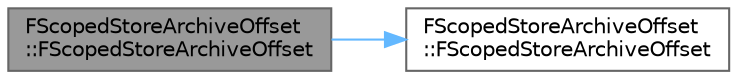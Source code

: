 digraph "FScopedStoreArchiveOffset::FScopedStoreArchiveOffset"
{
 // INTERACTIVE_SVG=YES
 // LATEX_PDF_SIZE
  bgcolor="transparent";
  edge [fontname=Helvetica,fontsize=10,labelfontname=Helvetica,labelfontsize=10];
  node [fontname=Helvetica,fontsize=10,shape=box,height=0.2,width=0.4];
  rankdir="LR";
  Node1 [id="Node000001",label="FScopedStoreArchiveOffset\l::FScopedStoreArchiveOffset",height=0.2,width=0.4,color="gray40", fillcolor="grey60", style="filled", fontcolor="black",tooltip=" "];
  Node1 -> Node2 [id="edge1_Node000001_Node000002",color="steelblue1",style="solid",tooltip=" "];
  Node2 [id="Node000002",label="FScopedStoreArchiveOffset\l::FScopedStoreArchiveOffset",height=0.2,width=0.4,color="grey40", fillcolor="white", style="filled",URL="$dd/d79/classFScopedStoreArchiveOffset.html#aadb04b2b63f1921a2e2a378f593a76b6",tooltip=" "];
}
